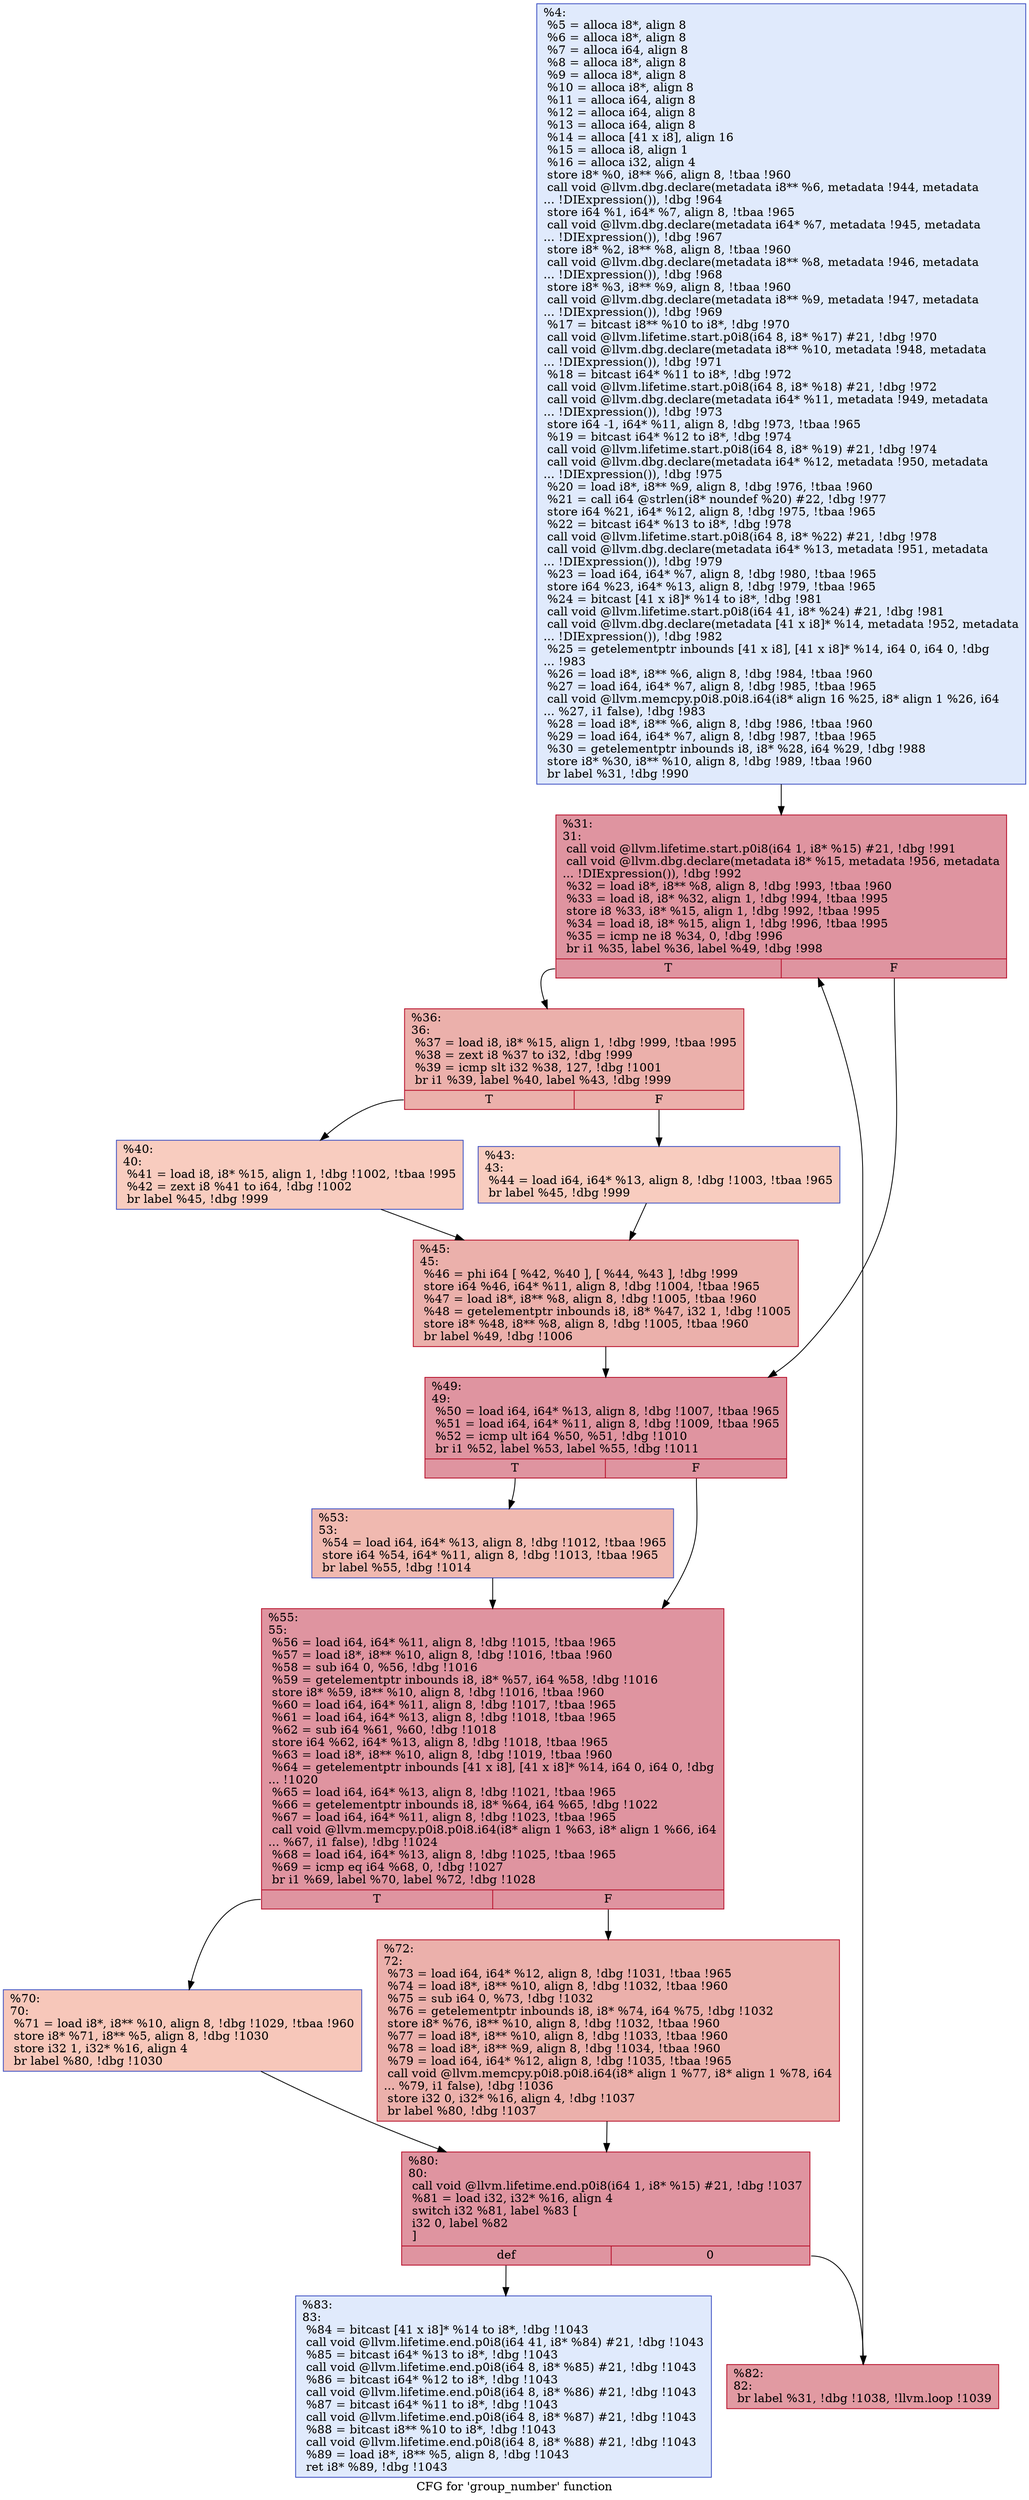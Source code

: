 digraph "CFG for 'group_number' function" {
	label="CFG for 'group_number' function";

	Node0x12397c0 [shape=record,color="#3d50c3ff", style=filled, fillcolor="#b9d0f970",label="{%4:\l  %5 = alloca i8*, align 8\l  %6 = alloca i8*, align 8\l  %7 = alloca i64, align 8\l  %8 = alloca i8*, align 8\l  %9 = alloca i8*, align 8\l  %10 = alloca i8*, align 8\l  %11 = alloca i64, align 8\l  %12 = alloca i64, align 8\l  %13 = alloca i64, align 8\l  %14 = alloca [41 x i8], align 16\l  %15 = alloca i8, align 1\l  %16 = alloca i32, align 4\l  store i8* %0, i8** %6, align 8, !tbaa !960\l  call void @llvm.dbg.declare(metadata i8** %6, metadata !944, metadata\l... !DIExpression()), !dbg !964\l  store i64 %1, i64* %7, align 8, !tbaa !965\l  call void @llvm.dbg.declare(metadata i64* %7, metadata !945, metadata\l... !DIExpression()), !dbg !967\l  store i8* %2, i8** %8, align 8, !tbaa !960\l  call void @llvm.dbg.declare(metadata i8** %8, metadata !946, metadata\l... !DIExpression()), !dbg !968\l  store i8* %3, i8** %9, align 8, !tbaa !960\l  call void @llvm.dbg.declare(metadata i8** %9, metadata !947, metadata\l... !DIExpression()), !dbg !969\l  %17 = bitcast i8** %10 to i8*, !dbg !970\l  call void @llvm.lifetime.start.p0i8(i64 8, i8* %17) #21, !dbg !970\l  call void @llvm.dbg.declare(metadata i8** %10, metadata !948, metadata\l... !DIExpression()), !dbg !971\l  %18 = bitcast i64* %11 to i8*, !dbg !972\l  call void @llvm.lifetime.start.p0i8(i64 8, i8* %18) #21, !dbg !972\l  call void @llvm.dbg.declare(metadata i64* %11, metadata !949, metadata\l... !DIExpression()), !dbg !973\l  store i64 -1, i64* %11, align 8, !dbg !973, !tbaa !965\l  %19 = bitcast i64* %12 to i8*, !dbg !974\l  call void @llvm.lifetime.start.p0i8(i64 8, i8* %19) #21, !dbg !974\l  call void @llvm.dbg.declare(metadata i64* %12, metadata !950, metadata\l... !DIExpression()), !dbg !975\l  %20 = load i8*, i8** %9, align 8, !dbg !976, !tbaa !960\l  %21 = call i64 @strlen(i8* noundef %20) #22, !dbg !977\l  store i64 %21, i64* %12, align 8, !dbg !975, !tbaa !965\l  %22 = bitcast i64* %13 to i8*, !dbg !978\l  call void @llvm.lifetime.start.p0i8(i64 8, i8* %22) #21, !dbg !978\l  call void @llvm.dbg.declare(metadata i64* %13, metadata !951, metadata\l... !DIExpression()), !dbg !979\l  %23 = load i64, i64* %7, align 8, !dbg !980, !tbaa !965\l  store i64 %23, i64* %13, align 8, !dbg !979, !tbaa !965\l  %24 = bitcast [41 x i8]* %14 to i8*, !dbg !981\l  call void @llvm.lifetime.start.p0i8(i64 41, i8* %24) #21, !dbg !981\l  call void @llvm.dbg.declare(metadata [41 x i8]* %14, metadata !952, metadata\l... !DIExpression()), !dbg !982\l  %25 = getelementptr inbounds [41 x i8], [41 x i8]* %14, i64 0, i64 0, !dbg\l... !983\l  %26 = load i8*, i8** %6, align 8, !dbg !984, !tbaa !960\l  %27 = load i64, i64* %7, align 8, !dbg !985, !tbaa !965\l  call void @llvm.memcpy.p0i8.p0i8.i64(i8* align 16 %25, i8* align 1 %26, i64\l... %27, i1 false), !dbg !983\l  %28 = load i8*, i8** %6, align 8, !dbg !986, !tbaa !960\l  %29 = load i64, i64* %7, align 8, !dbg !987, !tbaa !965\l  %30 = getelementptr inbounds i8, i8* %28, i64 %29, !dbg !988\l  store i8* %30, i8** %10, align 8, !dbg !989, !tbaa !960\l  br label %31, !dbg !990\l}"];
	Node0x12397c0 -> Node0x1239890;
	Node0x1239890 [shape=record,color="#b70d28ff", style=filled, fillcolor="#b70d2870",label="{%31:\l31:                                               \l  call void @llvm.lifetime.start.p0i8(i64 1, i8* %15) #21, !dbg !991\l  call void @llvm.dbg.declare(metadata i8* %15, metadata !956, metadata\l... !DIExpression()), !dbg !992\l  %32 = load i8*, i8** %8, align 8, !dbg !993, !tbaa !960\l  %33 = load i8, i8* %32, align 1, !dbg !994, !tbaa !995\l  store i8 %33, i8* %15, align 1, !dbg !992, !tbaa !995\l  %34 = load i8, i8* %15, align 1, !dbg !996, !tbaa !995\l  %35 = icmp ne i8 %34, 0, !dbg !996\l  br i1 %35, label %36, label %49, !dbg !998\l|{<s0>T|<s1>F}}"];
	Node0x1239890:s0 -> Node0x12398e0;
	Node0x1239890:s1 -> Node0x1239a20;
	Node0x12398e0 [shape=record,color="#b70d28ff", style=filled, fillcolor="#d24b4070",label="{%36:\l36:                                               \l  %37 = load i8, i8* %15, align 1, !dbg !999, !tbaa !995\l  %38 = zext i8 %37 to i32, !dbg !999\l  %39 = icmp slt i32 %38, 127, !dbg !1001\l  br i1 %39, label %40, label %43, !dbg !999\l|{<s0>T|<s1>F}}"];
	Node0x12398e0:s0 -> Node0x1239930;
	Node0x12398e0:s1 -> Node0x1239980;
	Node0x1239930 [shape=record,color="#3d50c3ff", style=filled, fillcolor="#f08b6e70",label="{%40:\l40:                                               \l  %41 = load i8, i8* %15, align 1, !dbg !1002, !tbaa !995\l  %42 = zext i8 %41 to i64, !dbg !1002\l  br label %45, !dbg !999\l}"];
	Node0x1239930 -> Node0x12399d0;
	Node0x1239980 [shape=record,color="#3d50c3ff", style=filled, fillcolor="#f08b6e70",label="{%43:\l43:                                               \l  %44 = load i64, i64* %13, align 8, !dbg !1003, !tbaa !965\l  br label %45, !dbg !999\l}"];
	Node0x1239980 -> Node0x12399d0;
	Node0x12399d0 [shape=record,color="#b70d28ff", style=filled, fillcolor="#d24b4070",label="{%45:\l45:                                               \l  %46 = phi i64 [ %42, %40 ], [ %44, %43 ], !dbg !999\l  store i64 %46, i64* %11, align 8, !dbg !1004, !tbaa !965\l  %47 = load i8*, i8** %8, align 8, !dbg !1005, !tbaa !960\l  %48 = getelementptr inbounds i8, i8* %47, i32 1, !dbg !1005\l  store i8* %48, i8** %8, align 8, !dbg !1005, !tbaa !960\l  br label %49, !dbg !1006\l}"];
	Node0x12399d0 -> Node0x1239a20;
	Node0x1239a20 [shape=record,color="#b70d28ff", style=filled, fillcolor="#b70d2870",label="{%49:\l49:                                               \l  %50 = load i64, i64* %13, align 8, !dbg !1007, !tbaa !965\l  %51 = load i64, i64* %11, align 8, !dbg !1009, !tbaa !965\l  %52 = icmp ult i64 %50, %51, !dbg !1010\l  br i1 %52, label %53, label %55, !dbg !1011\l|{<s0>T|<s1>F}}"];
	Node0x1239a20:s0 -> Node0x1239a70;
	Node0x1239a20:s1 -> Node0x1239ac0;
	Node0x1239a70 [shape=record,color="#3d50c3ff", style=filled, fillcolor="#de614d70",label="{%53:\l53:                                               \l  %54 = load i64, i64* %13, align 8, !dbg !1012, !tbaa !965\l  store i64 %54, i64* %11, align 8, !dbg !1013, !tbaa !965\l  br label %55, !dbg !1014\l}"];
	Node0x1239a70 -> Node0x1239ac0;
	Node0x1239ac0 [shape=record,color="#b70d28ff", style=filled, fillcolor="#b70d2870",label="{%55:\l55:                                               \l  %56 = load i64, i64* %11, align 8, !dbg !1015, !tbaa !965\l  %57 = load i8*, i8** %10, align 8, !dbg !1016, !tbaa !960\l  %58 = sub i64 0, %56, !dbg !1016\l  %59 = getelementptr inbounds i8, i8* %57, i64 %58, !dbg !1016\l  store i8* %59, i8** %10, align 8, !dbg !1016, !tbaa !960\l  %60 = load i64, i64* %11, align 8, !dbg !1017, !tbaa !965\l  %61 = load i64, i64* %13, align 8, !dbg !1018, !tbaa !965\l  %62 = sub i64 %61, %60, !dbg !1018\l  store i64 %62, i64* %13, align 8, !dbg !1018, !tbaa !965\l  %63 = load i8*, i8** %10, align 8, !dbg !1019, !tbaa !960\l  %64 = getelementptr inbounds [41 x i8], [41 x i8]* %14, i64 0, i64 0, !dbg\l... !1020\l  %65 = load i64, i64* %13, align 8, !dbg !1021, !tbaa !965\l  %66 = getelementptr inbounds i8, i8* %64, i64 %65, !dbg !1022\l  %67 = load i64, i64* %11, align 8, !dbg !1023, !tbaa !965\l  call void @llvm.memcpy.p0i8.p0i8.i64(i8* align 1 %63, i8* align 1 %66, i64\l... %67, i1 false), !dbg !1024\l  %68 = load i64, i64* %13, align 8, !dbg !1025, !tbaa !965\l  %69 = icmp eq i64 %68, 0, !dbg !1027\l  br i1 %69, label %70, label %72, !dbg !1028\l|{<s0>T|<s1>F}}"];
	Node0x1239ac0:s0 -> Node0x1239b10;
	Node0x1239ac0:s1 -> Node0x1239b60;
	Node0x1239b10 [shape=record,color="#3d50c3ff", style=filled, fillcolor="#ec7f6370",label="{%70:\l70:                                               \l  %71 = load i8*, i8** %10, align 8, !dbg !1029, !tbaa !960\l  store i8* %71, i8** %5, align 8, !dbg !1030\l  store i32 1, i32* %16, align 4\l  br label %80, !dbg !1030\l}"];
	Node0x1239b10 -> Node0x1239bb0;
	Node0x1239b60 [shape=record,color="#b70d28ff", style=filled, fillcolor="#d24b4070",label="{%72:\l72:                                               \l  %73 = load i64, i64* %12, align 8, !dbg !1031, !tbaa !965\l  %74 = load i8*, i8** %10, align 8, !dbg !1032, !tbaa !960\l  %75 = sub i64 0, %73, !dbg !1032\l  %76 = getelementptr inbounds i8, i8* %74, i64 %75, !dbg !1032\l  store i8* %76, i8** %10, align 8, !dbg !1032, !tbaa !960\l  %77 = load i8*, i8** %10, align 8, !dbg !1033, !tbaa !960\l  %78 = load i8*, i8** %9, align 8, !dbg !1034, !tbaa !960\l  %79 = load i64, i64* %12, align 8, !dbg !1035, !tbaa !965\l  call void @llvm.memcpy.p0i8.p0i8.i64(i8* align 1 %77, i8* align 1 %78, i64\l... %79, i1 false), !dbg !1036\l  store i32 0, i32* %16, align 4, !dbg !1037\l  br label %80, !dbg !1037\l}"];
	Node0x1239b60 -> Node0x1239bb0;
	Node0x1239bb0 [shape=record,color="#b70d28ff", style=filled, fillcolor="#b70d2870",label="{%80:\l80:                                               \l  call void @llvm.lifetime.end.p0i8(i64 1, i8* %15) #21, !dbg !1037\l  %81 = load i32, i32* %16, align 4\l  switch i32 %81, label %83 [\l    i32 0, label %82\l  ]\l|{<s0>def|<s1>0}}"];
	Node0x1239bb0:s0 -> Node0x1239c50;
	Node0x1239bb0:s1 -> Node0x1239c00;
	Node0x1239c00 [shape=record,color="#b70d28ff", style=filled, fillcolor="#bb1b2c70",label="{%82:\l82:                                               \l  br label %31, !dbg !1038, !llvm.loop !1039\l}"];
	Node0x1239c00 -> Node0x1239890;
	Node0x1239c50 [shape=record,color="#3d50c3ff", style=filled, fillcolor="#b9d0f970",label="{%83:\l83:                                               \l  %84 = bitcast [41 x i8]* %14 to i8*, !dbg !1043\l  call void @llvm.lifetime.end.p0i8(i64 41, i8* %84) #21, !dbg !1043\l  %85 = bitcast i64* %13 to i8*, !dbg !1043\l  call void @llvm.lifetime.end.p0i8(i64 8, i8* %85) #21, !dbg !1043\l  %86 = bitcast i64* %12 to i8*, !dbg !1043\l  call void @llvm.lifetime.end.p0i8(i64 8, i8* %86) #21, !dbg !1043\l  %87 = bitcast i64* %11 to i8*, !dbg !1043\l  call void @llvm.lifetime.end.p0i8(i64 8, i8* %87) #21, !dbg !1043\l  %88 = bitcast i8** %10 to i8*, !dbg !1043\l  call void @llvm.lifetime.end.p0i8(i64 8, i8* %88) #21, !dbg !1043\l  %89 = load i8*, i8** %5, align 8, !dbg !1043\l  ret i8* %89, !dbg !1043\l}"];
}
